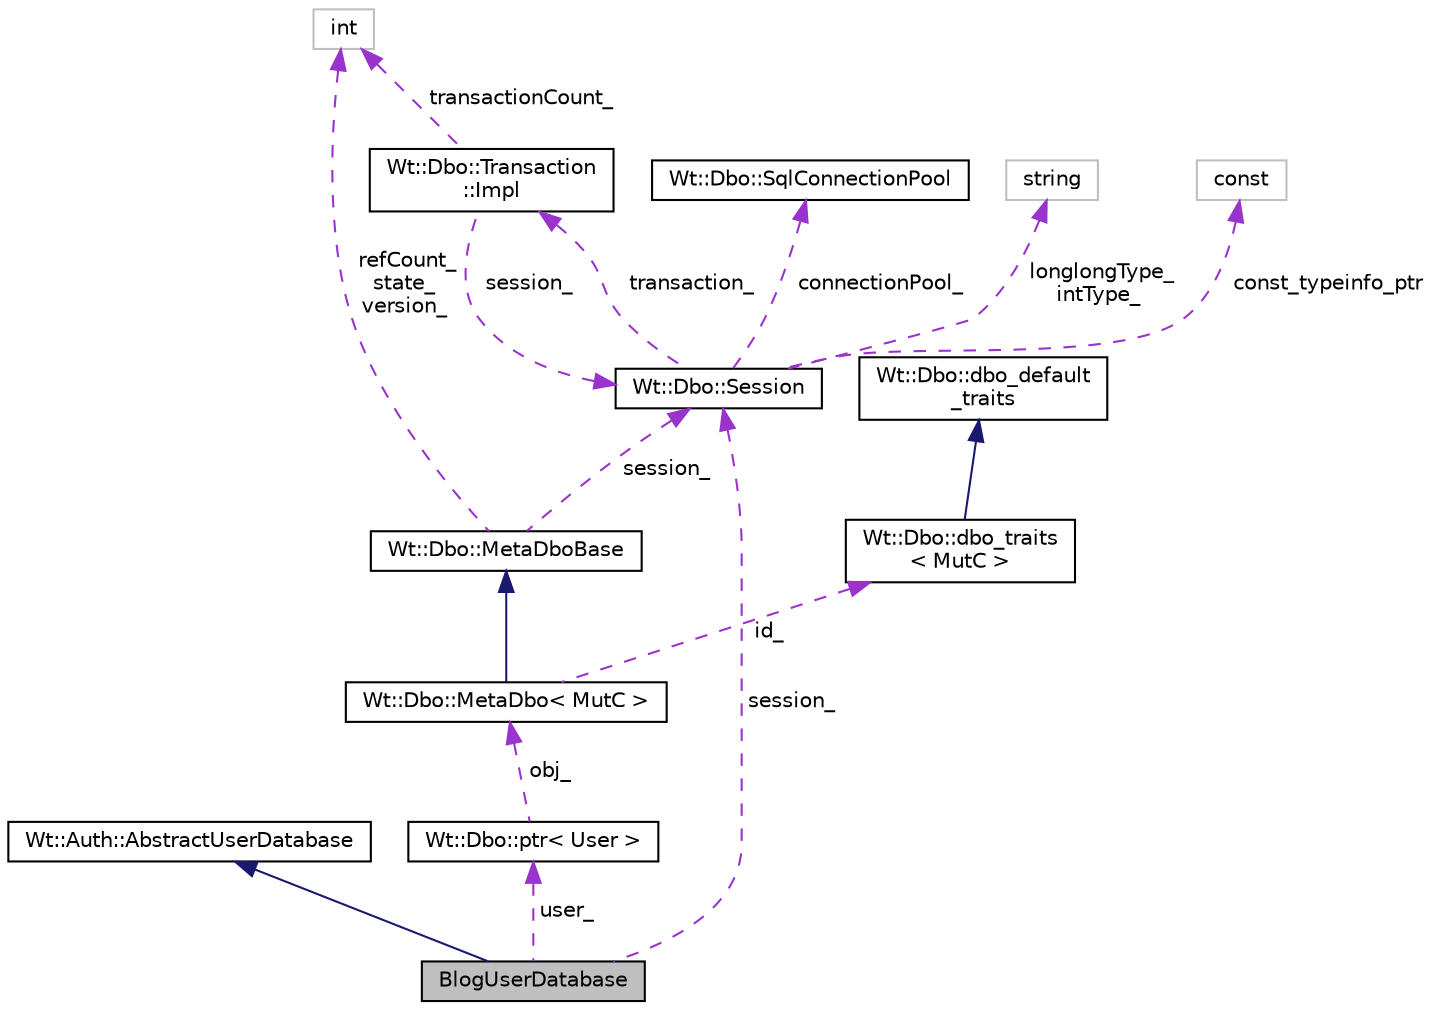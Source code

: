 digraph "BlogUserDatabase"
{
 // LATEX_PDF_SIZE
  edge [fontname="Helvetica",fontsize="10",labelfontname="Helvetica",labelfontsize="10"];
  node [fontname="Helvetica",fontsize="10",shape=record];
  Node1 [label="BlogUserDatabase",height=0.2,width=0.4,color="black", fillcolor="grey75", style="filled", fontcolor="black",tooltip=" "];
  Node2 -> Node1 [dir="back",color="midnightblue",fontsize="10",style="solid",fontname="Helvetica"];
  Node2 [label="Wt::Auth::AbstractUserDatabase",height=0.2,width=0.4,color="black", fillcolor="white", style="filled",URL="$classWt_1_1Auth_1_1AbstractUserDatabase.html",tooltip="Abstract interface for an authentication user database."];
  Node3 -> Node1 [dir="back",color="darkorchid3",fontsize="10",style="dashed",label=" user_" ,fontname="Helvetica"];
  Node3 [label="Wt::Dbo::ptr\< User \>",height=0.2,width=0.4,color="black", fillcolor="white", style="filled",URL="$classWt_1_1Dbo_1_1ptr.html",tooltip=" "];
  Node4 -> Node3 [dir="back",color="darkorchid3",fontsize="10",style="dashed",label=" obj_" ,fontname="Helvetica"];
  Node4 [label="Wt::Dbo::MetaDbo\< MutC \>",height=0.2,width=0.4,color="black", fillcolor="white", style="filled",URL="$classWt_1_1Dbo_1_1MetaDbo.html",tooltip=" "];
  Node5 -> Node4 [dir="back",color="midnightblue",fontsize="10",style="solid",fontname="Helvetica"];
  Node5 [label="Wt::Dbo::MetaDboBase",height=0.2,width=0.4,color="black", fillcolor="white", style="filled",URL="$classWt_1_1Dbo_1_1MetaDboBase.html",tooltip=" "];
  Node6 -> Node5 [dir="back",color="darkorchid3",fontsize="10",style="dashed",label=" refCount_\nstate_\nversion_" ,fontname="Helvetica"];
  Node6 [label="int",height=0.2,width=0.4,color="grey75", fillcolor="white", style="filled",tooltip=" "];
  Node7 -> Node5 [dir="back",color="darkorchid3",fontsize="10",style="dashed",label=" session_" ,fontname="Helvetica"];
  Node7 [label="Wt::Dbo::Session",height=0.2,width=0.4,color="black", fillcolor="white", style="filled",URL="$classWt_1_1Dbo_1_1Session.html",tooltip="A database session."];
  Node8 -> Node7 [dir="back",color="darkorchid3",fontsize="10",style="dashed",label=" transaction_" ,fontname="Helvetica"];
  Node8 [label="Wt::Dbo::Transaction\l::Impl",height=0.2,width=0.4,color="black", fillcolor="white", style="filled",URL="$structWt_1_1Dbo_1_1Transaction_1_1Impl.html",tooltip=" "];
  Node6 -> Node8 [dir="back",color="darkorchid3",fontsize="10",style="dashed",label=" transactionCount_" ,fontname="Helvetica"];
  Node7 -> Node8 [dir="back",color="darkorchid3",fontsize="10",style="dashed",label=" session_" ,fontname="Helvetica"];
  Node9 -> Node7 [dir="back",color="darkorchid3",fontsize="10",style="dashed",label=" longlongType_\nintType_" ,fontname="Helvetica"];
  Node9 [label="string",height=0.2,width=0.4,color="grey75", fillcolor="white", style="filled",tooltip=" "];
  Node10 -> Node7 [dir="back",color="darkorchid3",fontsize="10",style="dashed",label=" const_typeinfo_ptr" ,fontname="Helvetica"];
  Node10 [label="const",height=0.2,width=0.4,color="grey75", fillcolor="white", style="filled",tooltip=" "];
  Node11 -> Node7 [dir="back",color="darkorchid3",fontsize="10",style="dashed",label=" connectionPool_" ,fontname="Helvetica"];
  Node11 [label="Wt::Dbo::SqlConnectionPool",height=0.2,width=0.4,color="black", fillcolor="white", style="filled",URL="$classWt_1_1Dbo_1_1SqlConnectionPool.html",tooltip="Abstract base class for a SQL connection pool."];
  Node12 -> Node4 [dir="back",color="darkorchid3",fontsize="10",style="dashed",label=" id_" ,fontname="Helvetica"];
  Node12 [label="Wt::Dbo::dbo_traits\l\< MutC \>",height=0.2,width=0.4,color="black", fillcolor="white", style="filled",URL="$structWt_1_1Dbo_1_1dbo__traits.html",tooltip=" "];
  Node13 -> Node12 [dir="back",color="midnightblue",fontsize="10",style="solid",fontname="Helvetica"];
  Node13 [label="Wt::Dbo::dbo_default\l_traits",height=0.2,width=0.4,color="black", fillcolor="white", style="filled",URL="$structWt_1_1Dbo_1_1dbo__default__traits.html",tooltip="Default traits for a class mapped with Wt::Dbo."];
  Node7 -> Node1 [dir="back",color="darkorchid3",fontsize="10",style="dashed",label=" session_" ,fontname="Helvetica"];
}
